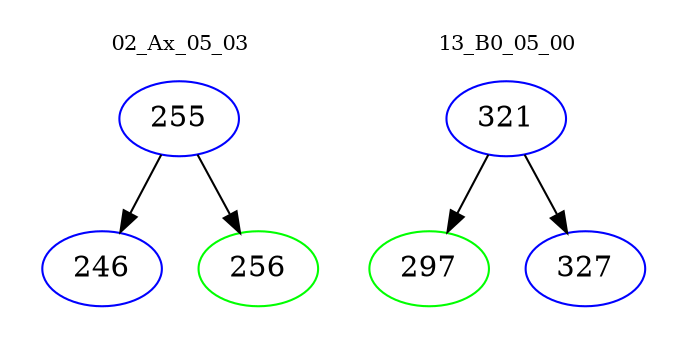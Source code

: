 digraph{
subgraph cluster_0 {
color = white
label = "02_Ax_05_03";
fontsize=10;
T0_255 [label="255", color="blue"]
T0_255 -> T0_246 [color="black"]
T0_246 [label="246", color="blue"]
T0_255 -> T0_256 [color="black"]
T0_256 [label="256", color="green"]
}
subgraph cluster_1 {
color = white
label = "13_B0_05_00";
fontsize=10;
T1_321 [label="321", color="blue"]
T1_321 -> T1_297 [color="black"]
T1_297 [label="297", color="green"]
T1_321 -> T1_327 [color="black"]
T1_327 [label="327", color="blue"]
}
}
